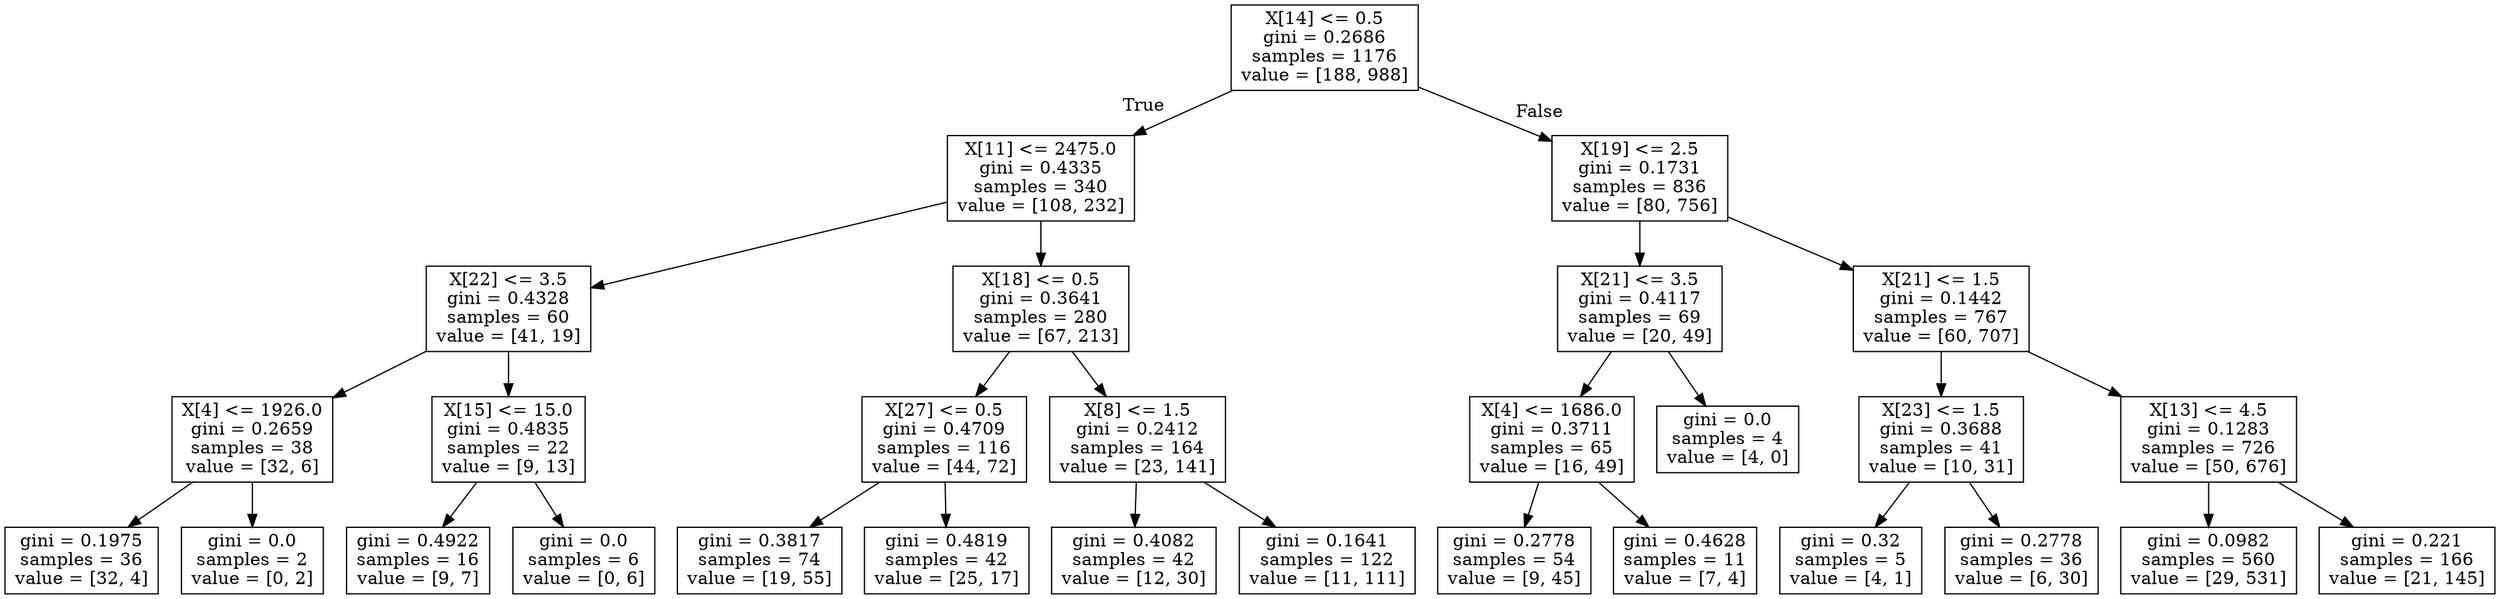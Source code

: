 digraph Tree {
node [shape=box] ;
0 [label="X[14] <= 0.5\ngini = 0.2686\nsamples = 1176\nvalue = [188, 988]"] ;
1 [label="X[11] <= 2475.0\ngini = 0.4335\nsamples = 340\nvalue = [108, 232]"] ;
0 -> 1 [labeldistance=2.5, labelangle=45, headlabel="True"] ;
2 [label="X[22] <= 3.5\ngini = 0.4328\nsamples = 60\nvalue = [41, 19]"] ;
1 -> 2 ;
3 [label="X[4] <= 1926.0\ngini = 0.2659\nsamples = 38\nvalue = [32, 6]"] ;
2 -> 3 ;
4 [label="gini = 0.1975\nsamples = 36\nvalue = [32, 4]"] ;
3 -> 4 ;
5 [label="gini = 0.0\nsamples = 2\nvalue = [0, 2]"] ;
3 -> 5 ;
6 [label="X[15] <= 15.0\ngini = 0.4835\nsamples = 22\nvalue = [9, 13]"] ;
2 -> 6 ;
7 [label="gini = 0.4922\nsamples = 16\nvalue = [9, 7]"] ;
6 -> 7 ;
8 [label="gini = 0.0\nsamples = 6\nvalue = [0, 6]"] ;
6 -> 8 ;
9 [label="X[18] <= 0.5\ngini = 0.3641\nsamples = 280\nvalue = [67, 213]"] ;
1 -> 9 ;
10 [label="X[27] <= 0.5\ngini = 0.4709\nsamples = 116\nvalue = [44, 72]"] ;
9 -> 10 ;
11 [label="gini = 0.3817\nsamples = 74\nvalue = [19, 55]"] ;
10 -> 11 ;
12 [label="gini = 0.4819\nsamples = 42\nvalue = [25, 17]"] ;
10 -> 12 ;
13 [label="X[8] <= 1.5\ngini = 0.2412\nsamples = 164\nvalue = [23, 141]"] ;
9 -> 13 ;
14 [label="gini = 0.4082\nsamples = 42\nvalue = [12, 30]"] ;
13 -> 14 ;
15 [label="gini = 0.1641\nsamples = 122\nvalue = [11, 111]"] ;
13 -> 15 ;
16 [label="X[19] <= 2.5\ngini = 0.1731\nsamples = 836\nvalue = [80, 756]"] ;
0 -> 16 [labeldistance=2.5, labelangle=-45, headlabel="False"] ;
17 [label="X[21] <= 3.5\ngini = 0.4117\nsamples = 69\nvalue = [20, 49]"] ;
16 -> 17 ;
18 [label="X[4] <= 1686.0\ngini = 0.3711\nsamples = 65\nvalue = [16, 49]"] ;
17 -> 18 ;
19 [label="gini = 0.2778\nsamples = 54\nvalue = [9, 45]"] ;
18 -> 19 ;
20 [label="gini = 0.4628\nsamples = 11\nvalue = [7, 4]"] ;
18 -> 20 ;
21 [label="gini = 0.0\nsamples = 4\nvalue = [4, 0]"] ;
17 -> 21 ;
22 [label="X[21] <= 1.5\ngini = 0.1442\nsamples = 767\nvalue = [60, 707]"] ;
16 -> 22 ;
23 [label="X[23] <= 1.5\ngini = 0.3688\nsamples = 41\nvalue = [10, 31]"] ;
22 -> 23 ;
24 [label="gini = 0.32\nsamples = 5\nvalue = [4, 1]"] ;
23 -> 24 ;
25 [label="gini = 0.2778\nsamples = 36\nvalue = [6, 30]"] ;
23 -> 25 ;
26 [label="X[13] <= 4.5\ngini = 0.1283\nsamples = 726\nvalue = [50, 676]"] ;
22 -> 26 ;
27 [label="gini = 0.0982\nsamples = 560\nvalue = [29, 531]"] ;
26 -> 27 ;
28 [label="gini = 0.221\nsamples = 166\nvalue = [21, 145]"] ;
26 -> 28 ;
}